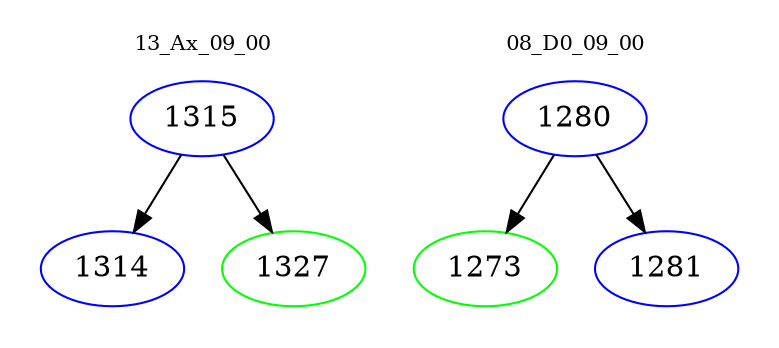 digraph{
subgraph cluster_0 {
color = white
label = "13_Ax_09_00";
fontsize=10;
T0_1315 [label="1315", color="blue"]
T0_1315 -> T0_1314 [color="black"]
T0_1314 [label="1314", color="blue"]
T0_1315 -> T0_1327 [color="black"]
T0_1327 [label="1327", color="green"]
}
subgraph cluster_1 {
color = white
label = "08_D0_09_00";
fontsize=10;
T1_1280 [label="1280", color="blue"]
T1_1280 -> T1_1273 [color="black"]
T1_1273 [label="1273", color="green"]
T1_1280 -> T1_1281 [color="black"]
T1_1281 [label="1281", color="blue"]
}
}
